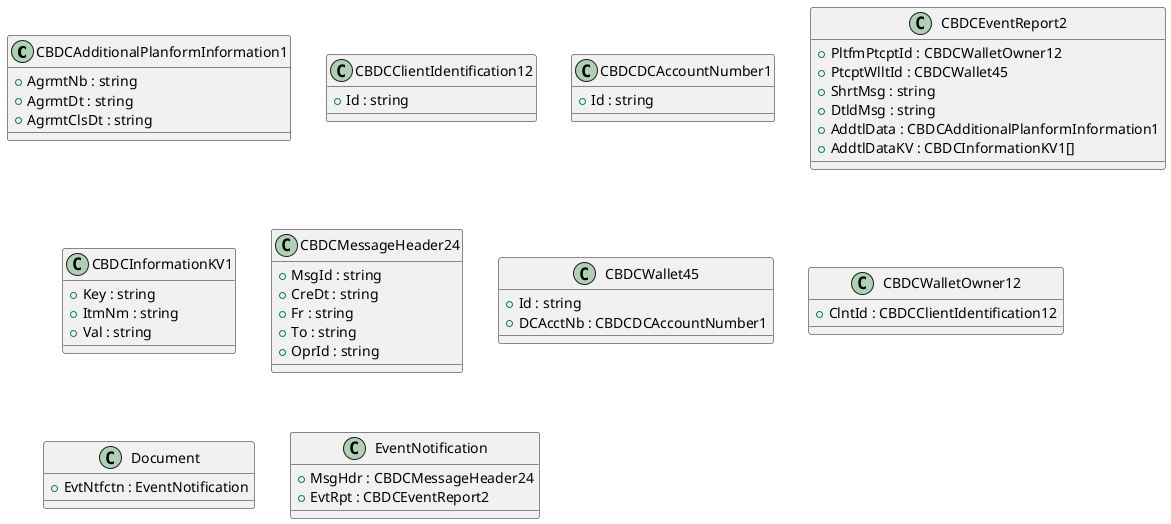 @startuml

class CBDCAdditionalPlanformInformation1 {
    +AgrmtNb : string
    +AgrmtDt : string
    +AgrmtClsDt : string
}
class CBDCClientIdentification12 {
    +Id : string
}
class CBDCDCAccountNumber1 {
    +Id : string
}
class CBDCEventReport2 {
    +PltfmPtcptId : CBDCWalletOwner12
    +PtcptWlltId : CBDCWallet45
    +ShrtMsg : string
    +DtldMsg : string
    +AddtlData : CBDCAdditionalPlanformInformation1
    +AddtlDataKV : CBDCInformationKV1[]
}
class CBDCInformationKV1 {
    +Key : string
    +ItmNm : string
    +Val : string
}
class CBDCMessageHeader24 {
    +MsgId : string
    +CreDt : string
    +Fr : string
    +To : string
    +OprId : string
}
class CBDCWallet45 {
    +Id : string
    +DCAcctNb : CBDCDCAccountNumber1
}
class CBDCWalletOwner12 {
    +ClntId : CBDCClientIdentification12
}
class Document {
    +EvtNtfctn : EventNotification
}
class EventNotification {
    +MsgHdr : CBDCMessageHeader24
    +EvtRpt : CBDCEventReport2
}

@enduml
